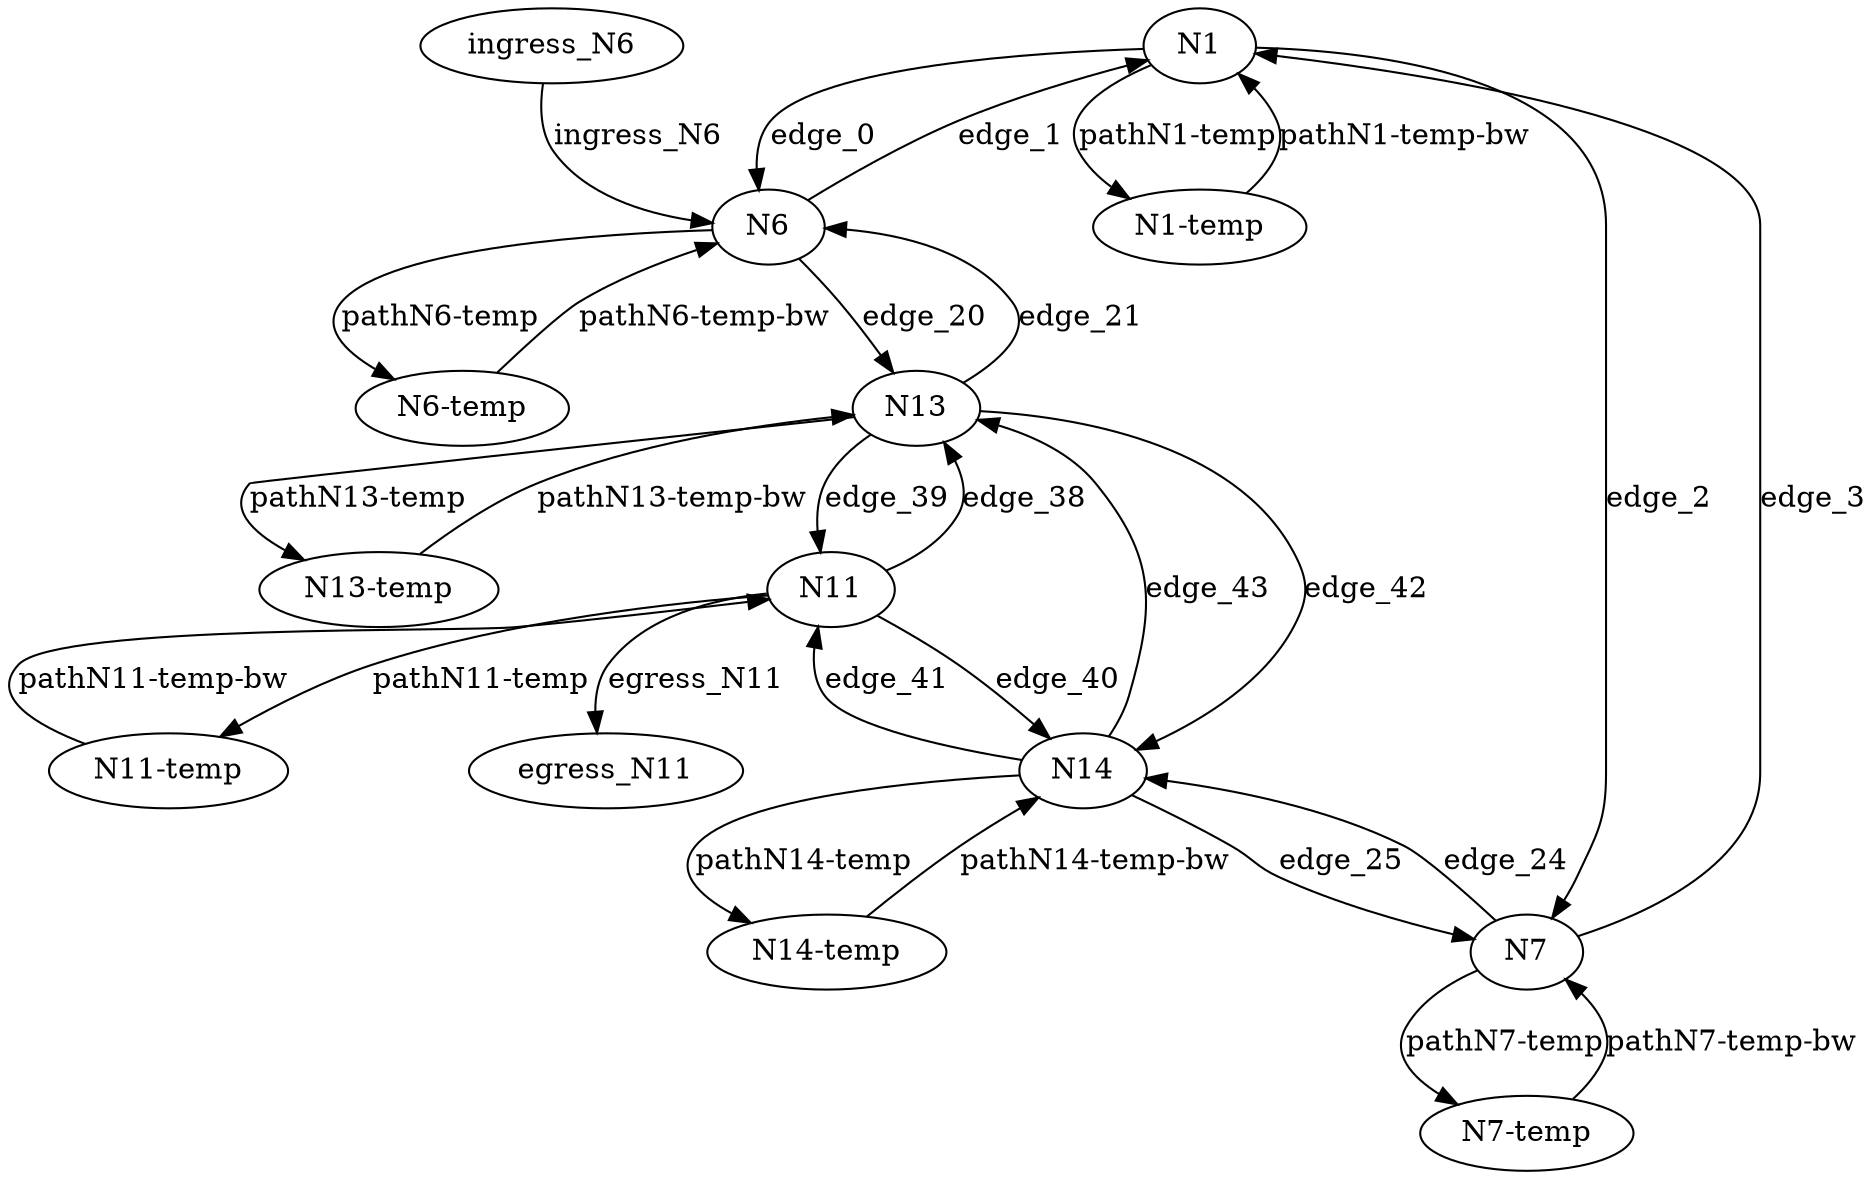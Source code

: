 digraph  {
N1;
"N1-temp";
N11;
"N11-temp";
egress_N11;
N13;
"N13-temp";
N14;
"N14-temp";
N6;
"N6-temp";
ingress_N6;
N7;
"N7-temp";
N1 -> "N1-temp"  [key=0, label="pathN1-temp"];
N1 -> N6  [key=0, label=edge_0];
N1 -> N7  [key=0, label=edge_2];
"N1-temp" -> N1  [key=0, label="pathN1-temp-bw"];
N11 -> "N11-temp"  [key=0, label="pathN11-temp"];
N11 -> egress_N11  [key=0, label=egress_N11];
N11 -> N13  [key=0, label=edge_38];
N11 -> N14  [key=0, label=edge_40];
"N11-temp" -> N11  [key=0, label="pathN11-temp-bw"];
N13 -> "N13-temp"  [key=0, label="pathN13-temp"];
N13 -> N6  [key=0, label=edge_21];
N13 -> N11  [key=0, label=edge_39];
N13 -> N14  [key=0, label=edge_42];
"N13-temp" -> N13  [key=0, label="pathN13-temp-bw"];
N14 -> "N14-temp"  [key=0, label="pathN14-temp"];
N14 -> N7  [key=0, label=edge_25];
N14 -> N11  [key=0, label=edge_41];
N14 -> N13  [key=0, label=edge_43];
"N14-temp" -> N14  [key=0, label="pathN14-temp-bw"];
N6 -> "N6-temp"  [key=0, label="pathN6-temp"];
N6 -> N1  [key=0, label=edge_1];
N6 -> N13  [key=0, label=edge_20];
"N6-temp" -> N6  [key=0, label="pathN6-temp-bw"];
ingress_N6 -> N6  [key=0, label=ingress_N6];
N7 -> "N7-temp"  [key=0, label="pathN7-temp"];
N7 -> N14  [key=0, label=edge_24];
N7 -> N1  [key=0, label=edge_3];
"N7-temp" -> N7  [key=0, label="pathN7-temp-bw"];
}
